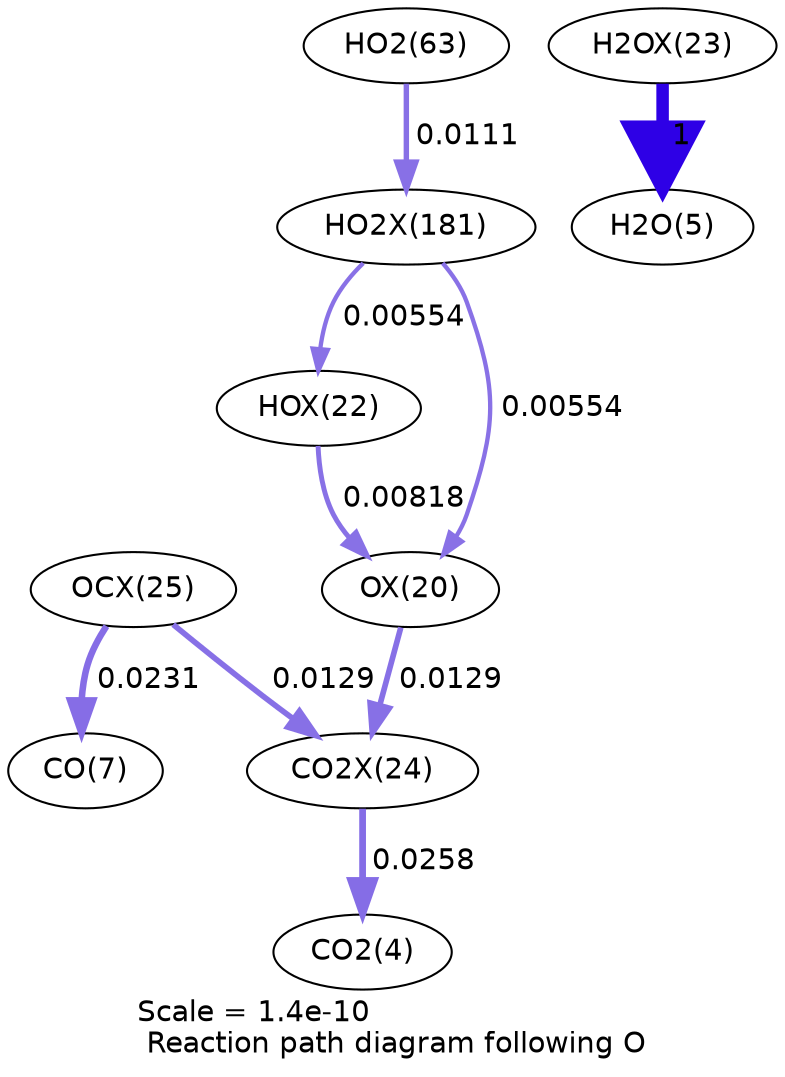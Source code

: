 digraph reaction_paths {
center=1;
s29 -> s27[fontname="Helvetica", penwidth=2.37, arrowsize=1.19, color="0.7, 0.508, 0.9"
, label=" 0.00818"];
s27 -> s31[fontname="Helvetica", penwidth=2.72, arrowsize=1.36, color="0.7, 0.513, 0.9"
, label=" 0.0129"];
s42 -> s27[fontname="Helvetica", penwidth=2.08, arrowsize=1.04, color="0.7, 0.506, 0.9"
, label=" 0.00554"];
s42 -> s29[fontname="Helvetica", penwidth=2.08, arrowsize=1.04, color="0.7, 0.506, 0.9"
, label=" 0.00554"];
s30 -> s7[fontname="Helvetica", penwidth=6, arrowsize=3, color="0.7, 1.5, 0.9"
, label=" 1"];
s32 -> s9[fontname="Helvetica", penwidth=3.15, arrowsize=1.58, color="0.7, 0.523, 0.9"
, label=" 0.0231"];
s32 -> s31[fontname="Helvetica", penwidth=2.72, arrowsize=1.36, color="0.7, 0.513, 0.9"
, label=" 0.0129"];
s31 -> s6[fontname="Helvetica", penwidth=3.24, arrowsize=1.62, color="0.7, 0.526, 0.9"
, label=" 0.0258"];
s22 -> s42[fontname="Helvetica", penwidth=2.6, arrowsize=1.3, color="0.7, 0.511, 0.9"
, label=" 0.0111"];
s6 [ fontname="Helvetica", label="CO2(4)"];
s7 [ fontname="Helvetica", label="H2O(5)"];
s9 [ fontname="Helvetica", label="CO(7)"];
s22 [ fontname="Helvetica", label="HO2(63)"];
s27 [ fontname="Helvetica", label="OX(20)"];
s29 [ fontname="Helvetica", label="HOX(22)"];
s30 [ fontname="Helvetica", label="H2OX(23)"];
s31 [ fontname="Helvetica", label="CO2X(24)"];
s32 [ fontname="Helvetica", label="OCX(25)"];
s42 [ fontname="Helvetica", label="HO2X(181)"];
 label = "Scale = 1.4e-10\l Reaction path diagram following O";
 fontname = "Helvetica";
}
